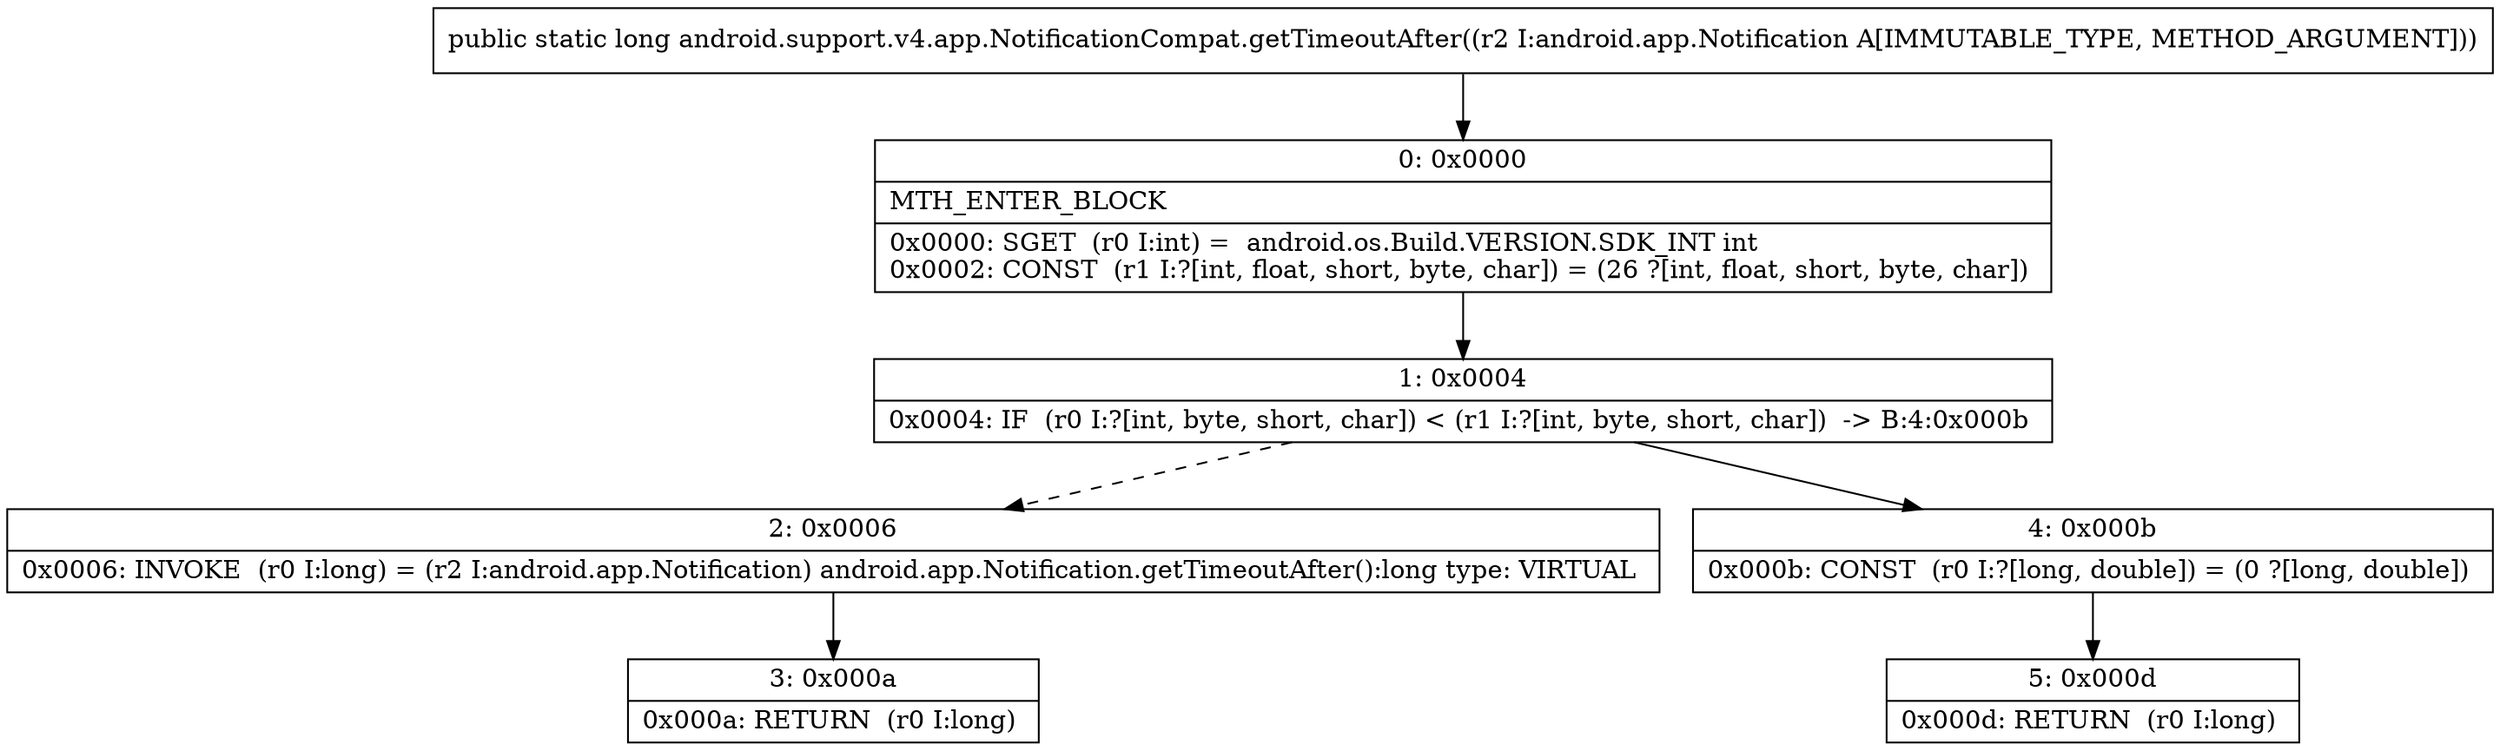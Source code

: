 digraph "CFG forandroid.support.v4.app.NotificationCompat.getTimeoutAfter(Landroid\/app\/Notification;)J" {
Node_0 [shape=record,label="{0\:\ 0x0000|MTH_ENTER_BLOCK\l|0x0000: SGET  (r0 I:int) =  android.os.Build.VERSION.SDK_INT int \l0x0002: CONST  (r1 I:?[int, float, short, byte, char]) = (26 ?[int, float, short, byte, char]) \l}"];
Node_1 [shape=record,label="{1\:\ 0x0004|0x0004: IF  (r0 I:?[int, byte, short, char]) \< (r1 I:?[int, byte, short, char])  \-\> B:4:0x000b \l}"];
Node_2 [shape=record,label="{2\:\ 0x0006|0x0006: INVOKE  (r0 I:long) = (r2 I:android.app.Notification) android.app.Notification.getTimeoutAfter():long type: VIRTUAL \l}"];
Node_3 [shape=record,label="{3\:\ 0x000a|0x000a: RETURN  (r0 I:long) \l}"];
Node_4 [shape=record,label="{4\:\ 0x000b|0x000b: CONST  (r0 I:?[long, double]) = (0 ?[long, double]) \l}"];
Node_5 [shape=record,label="{5\:\ 0x000d|0x000d: RETURN  (r0 I:long) \l}"];
MethodNode[shape=record,label="{public static long android.support.v4.app.NotificationCompat.getTimeoutAfter((r2 I:android.app.Notification A[IMMUTABLE_TYPE, METHOD_ARGUMENT])) }"];
MethodNode -> Node_0;
Node_0 -> Node_1;
Node_1 -> Node_2[style=dashed];
Node_1 -> Node_4;
Node_2 -> Node_3;
Node_4 -> Node_5;
}

